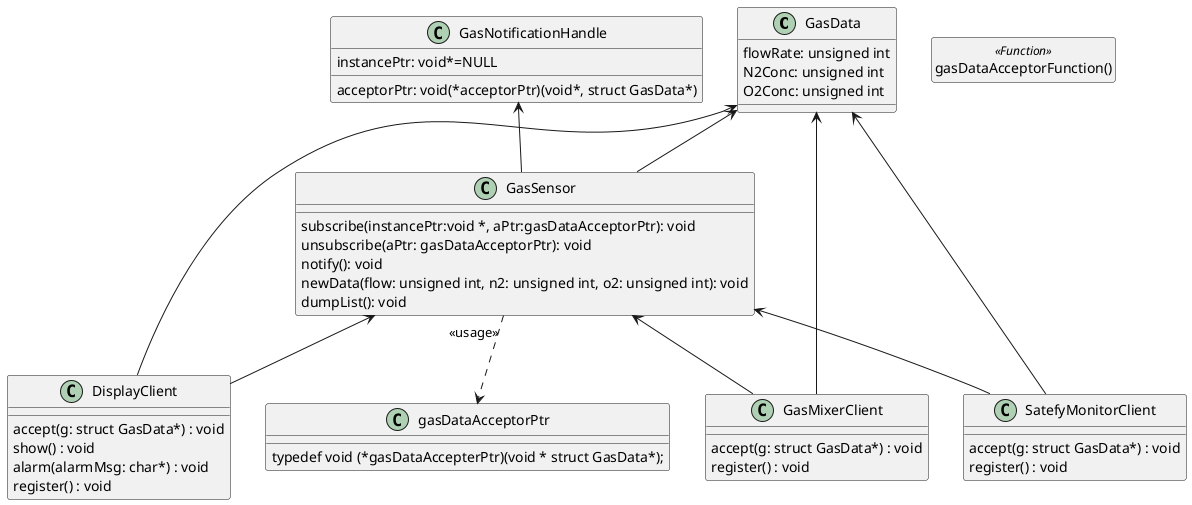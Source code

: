 @startuml Observer Pattern Example

class GasData{
    flowRate: unsigned int
    N2Conc: unsigned int
    O2Conc: unsigned int
}

class GasSensor{
    subscribe(instancePtr:void *, aPtr:gasDataAcceptorPtr): void
    unsubscribe(aPtr: gasDataAcceptorPtr): void
    notify(): void
    newData(flow: unsigned int, n2: unsigned int, o2: unsigned int): void
    dumpList(): void
}

class GasNotificationHandle{
    acceptorPtr: void(*acceptorPtr)(void*, struct GasData*)
    instancePtr: void*=NULL
}

class DisplayClient{
    accept(g: struct GasData*) : void
    show() : void
    alarm(alarmMsg: char*) : void
    register() : void
}

class GasMixerClient{
    accept(g: struct GasData*) : void
    register() : void
}

class SatefyMonitorClient{
    accept(g: struct GasData*) : void
    register() : void
}

class gasDataAcceptorFunction() <<Function>>{

}
hide <<Function>> circle
hide <<Function>> fields
hide <<Function>> methods

class gasDataAcceptorPtr{
    typedef void (*gasDataAccepterPtr)(void * struct GasData*);
}

GasData <-- GasSensor
GasData <-- DisplayClient
GasData <-- GasMixerClient
GasData <-- SatefyMonitorClient
GasNotificationHandle <-- GasSensor
GasSensor <-- DisplayClient
GasSensor <-- GasMixerClient
GasSensor <-- SatefyMonitorClient
GasSensor "<<usage>>" ..> gasDataAcceptorPtr
@enduml